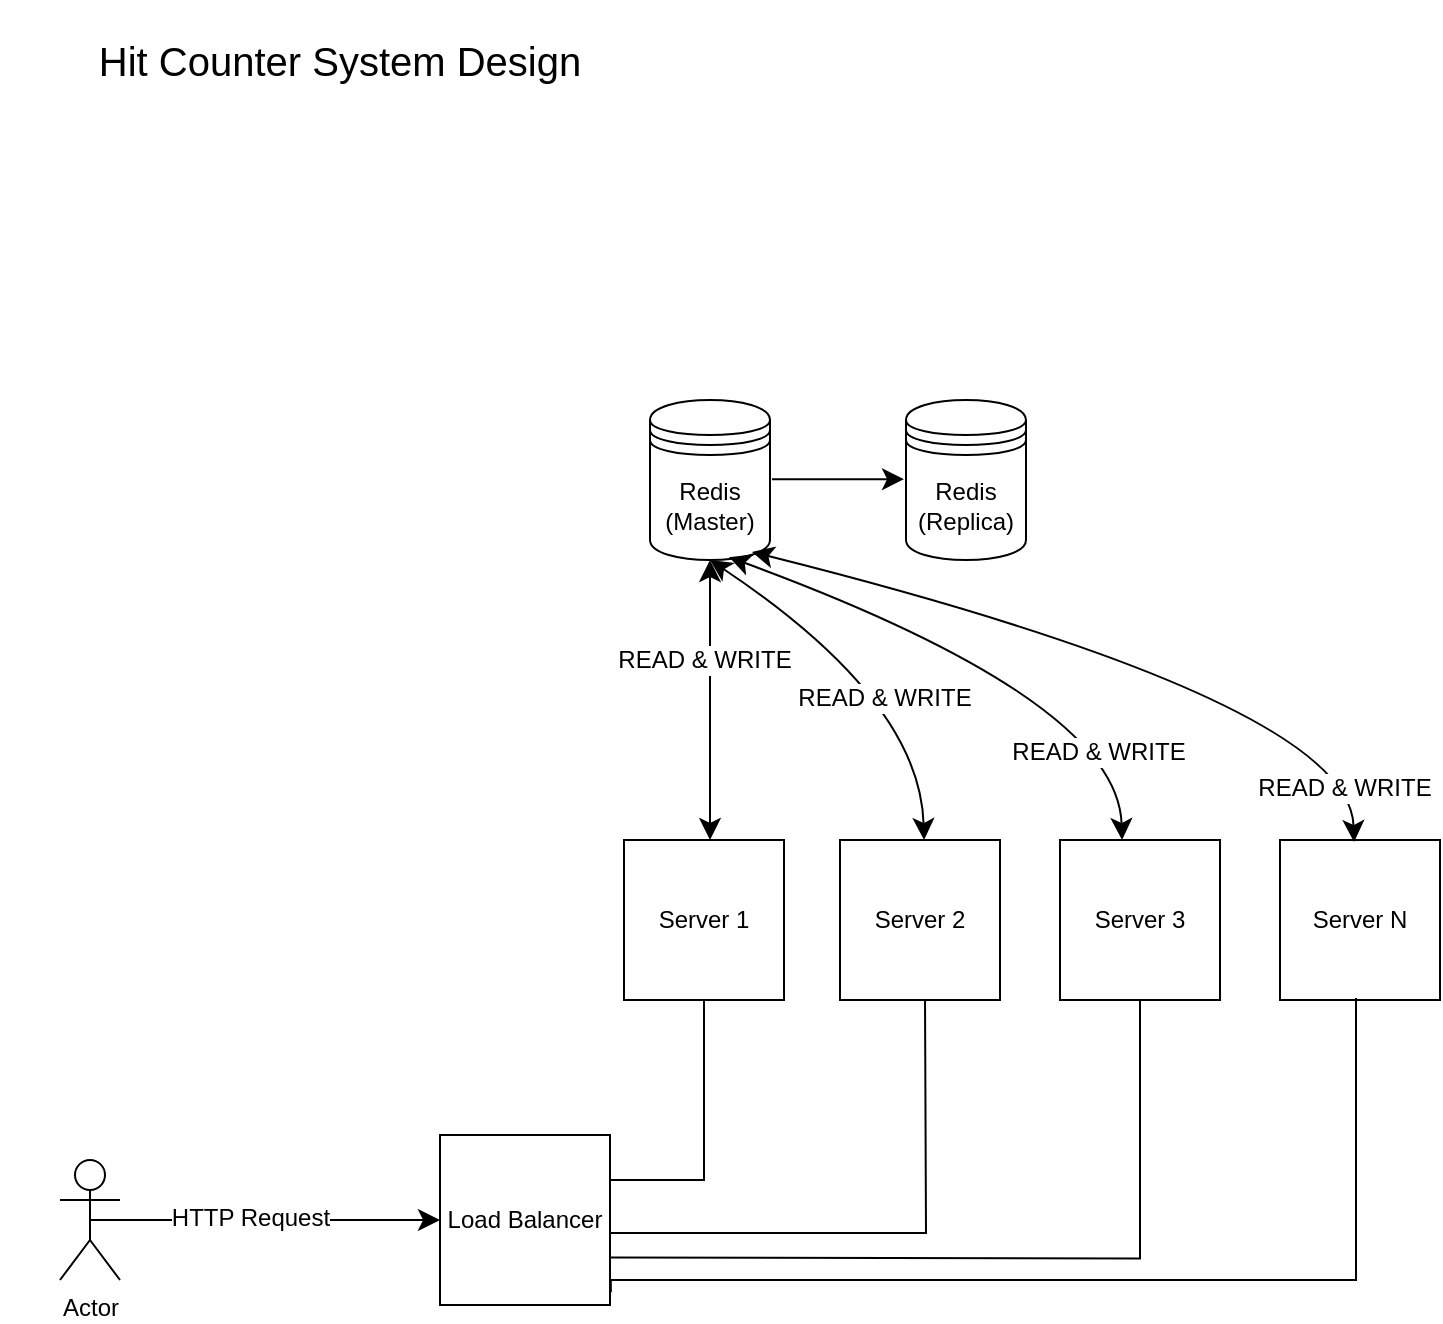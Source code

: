 <mxfile version="27.1.4">
  <diagram name="Page-1" id="08wepi-wA74p1uIK3FPn">
    <mxGraphModel dx="345" dy="1862" grid="1" gridSize="10" guides="1" tooltips="1" connect="1" arrows="1" fold="1" page="1" pageScale="1" pageWidth="850" pageHeight="1100" math="0" shadow="0">
      <root>
        <mxCell id="0" />
        <mxCell id="1" parent="0" />
        <mxCell id="jt69xl9BNBJo0rxIEq9m-1" value="Actor" style="shape=umlActor;verticalLabelPosition=bottom;verticalAlign=top;html=1;outlineConnect=0;" parent="1" vertex="1">
          <mxGeometry x="30" y="210" width="30" height="60" as="geometry" />
        </mxCell>
        <mxCell id="jt69xl9BNBJo0rxIEq9m-2" value="Load Balancer" style="whiteSpace=wrap;html=1;aspect=fixed;" parent="1" vertex="1">
          <mxGeometry x="220" y="197.5" width="85" height="85" as="geometry" />
        </mxCell>
        <mxCell id="jt69xl9BNBJo0rxIEq9m-3" value="" style="endArrow=classic;html=1;rounded=0;fontSize=12;startSize=8;endSize=8;curved=1;exitX=0.5;exitY=0.5;exitDx=0;exitDy=0;exitPerimeter=0;" parent="1" source="jt69xl9BNBJo0rxIEq9m-1" target="jt69xl9BNBJo0rxIEq9m-2" edge="1">
          <mxGeometry width="50" height="50" relative="1" as="geometry">
            <mxPoint x="220" y="500" as="sourcePoint" />
            <mxPoint x="270" y="450" as="targetPoint" />
          </mxGeometry>
        </mxCell>
        <mxCell id="jt69xl9BNBJo0rxIEq9m-4" value="HTTP Request" style="edgeLabel;html=1;align=center;verticalAlign=middle;resizable=0;points=[];fontSize=12;" parent="jt69xl9BNBJo0rxIEq9m-3" vertex="1" connectable="0">
          <mxGeometry x="-0.088" y="1" relative="1" as="geometry">
            <mxPoint as="offset" />
          </mxGeometry>
        </mxCell>
        <mxCell id="jt69xl9BNBJo0rxIEq9m-5" value="Server 1" style="whiteSpace=wrap;html=1;aspect=fixed;" parent="1" vertex="1">
          <mxGeometry x="312" y="50" width="80" height="80" as="geometry" />
        </mxCell>
        <mxCell id="jt69xl9BNBJo0rxIEq9m-6" value="Server 2" style="whiteSpace=wrap;html=1;aspect=fixed;" parent="1" vertex="1">
          <mxGeometry x="420" y="50" width="80" height="80" as="geometry" />
        </mxCell>
        <mxCell id="jt69xl9BNBJo0rxIEq9m-7" value="Server 3" style="whiteSpace=wrap;html=1;aspect=fixed;" parent="1" vertex="1">
          <mxGeometry x="530" y="50" width="80" height="80" as="geometry" />
        </mxCell>
        <mxCell id="jt69xl9BNBJo0rxIEq9m-8" value="" style="endArrow=none;html=1;rounded=0;fontSize=12;startSize=8;endSize=8;entryX=0.5;entryY=1;entryDx=0;entryDy=0;edgeStyle=orthogonalEdgeStyle;exitX=1;exitY=0.5;exitDx=0;exitDy=0;" parent="1" source="jt69xl9BNBJo0rxIEq9m-2" target="jt69xl9BNBJo0rxIEq9m-5" edge="1">
          <mxGeometry width="50" height="50" relative="1" as="geometry">
            <mxPoint x="350" y="240" as="sourcePoint" />
            <mxPoint x="400" y="170" as="targetPoint" />
            <Array as="points">
              <mxPoint x="305" y="220" />
              <mxPoint x="352" y="220" />
            </Array>
          </mxGeometry>
        </mxCell>
        <mxCell id="jt69xl9BNBJo0rxIEq9m-9" value="" style="endArrow=none;html=1;rounded=0;fontSize=12;startSize=8;endSize=8;entryX=0.5;entryY=1;entryDx=0;entryDy=0;edgeStyle=orthogonalEdgeStyle;exitX=1;exitY=0.25;exitDx=0;exitDy=0;" parent="1" target="jt69xl9BNBJo0rxIEq9m-7" edge="1">
          <mxGeometry width="50" height="50" relative="1" as="geometry">
            <mxPoint x="305" y="258.75" as="sourcePoint" />
            <mxPoint x="626" y="170" as="targetPoint" />
          </mxGeometry>
        </mxCell>
        <mxCell id="jt69xl9BNBJo0rxIEq9m-10" value="Server N" style="whiteSpace=wrap;html=1;aspect=fixed;" parent="1" vertex="1">
          <mxGeometry x="640" y="50" width="80" height="80" as="geometry" />
        </mxCell>
        <mxCell id="jt69xl9BNBJo0rxIEq9m-11" value="" style="endArrow=none;html=1;rounded=0;fontSize=12;startSize=8;endSize=8;entryX=0.5;entryY=1;entryDx=0;entryDy=0;edgeStyle=orthogonalEdgeStyle;exitX=1.005;exitY=0.925;exitDx=0;exitDy=0;exitPerimeter=0;" parent="1" source="jt69xl9BNBJo0rxIEq9m-2" edge="1">
          <mxGeometry width="50" height="50" relative="1" as="geometry">
            <mxPoint x="241.5" y="269.995" as="sourcePoint" />
            <mxPoint x="677.5" y="128.97" as="targetPoint" />
            <Array as="points">
              <mxPoint x="305" y="270" />
              <mxPoint x="678" y="270" />
              <mxPoint x="678" y="129" />
            </Array>
          </mxGeometry>
        </mxCell>
        <mxCell id="jt69xl9BNBJo0rxIEq9m-12" value="" style="endArrow=none;html=1;rounded=0;fontSize=12;startSize=8;endSize=8;entryX=0.5;entryY=1;entryDx=0;entryDy=0;exitX=0.997;exitY=0.576;exitDx=0;exitDy=0;exitPerimeter=0;edgeStyle=orthogonalEdgeStyle;" parent="1" source="jt69xl9BNBJo0rxIEq9m-2" edge="1">
          <mxGeometry width="50" height="50" relative="1" as="geometry">
            <mxPoint x="300.005" y="245.78" as="sourcePoint" />
            <mxPoint x="462.51" y="130" as="targetPoint" />
          </mxGeometry>
        </mxCell>
        <mxCell id="jt69xl9BNBJo0rxIEq9m-13" value="Redis (Master)" style="shape=datastore;whiteSpace=wrap;html=1;" parent="1" vertex="1">
          <mxGeometry x="325" y="-170" width="60" height="80" as="geometry" />
        </mxCell>
        <mxCell id="jt69xl9BNBJo0rxIEq9m-14" value="Redis&lt;div&gt;(Replica)&lt;/div&gt;" style="shape=datastore;whiteSpace=wrap;html=1;" parent="1" vertex="1">
          <mxGeometry x="453" y="-170" width="60" height="80" as="geometry" />
        </mxCell>
        <mxCell id="jt69xl9BNBJo0rxIEq9m-15" value="" style="endArrow=classic;html=1;rounded=0;fontSize=12;startSize=8;endSize=8;curved=1;" parent="1" edge="1">
          <mxGeometry width="50" height="50" relative="1" as="geometry">
            <mxPoint x="386" y="-130.42" as="sourcePoint" />
            <mxPoint x="452" y="-130.42" as="targetPoint" />
            <Array as="points">
              <mxPoint x="421" y="-130.42" />
            </Array>
          </mxGeometry>
        </mxCell>
        <mxCell id="jt69xl9BNBJo0rxIEq9m-16" value="" style="endArrow=classic;startArrow=classic;html=1;rounded=0;fontSize=12;startSize=8;endSize=8;curved=1;" parent="1" edge="1">
          <mxGeometry width="50" height="50" relative="1" as="geometry">
            <mxPoint x="355" y="50" as="sourcePoint" />
            <mxPoint x="355" y="-90" as="targetPoint" />
          </mxGeometry>
        </mxCell>
        <mxCell id="jt69xl9BNBJo0rxIEq9m-17" value="READ &amp;amp; WRITE" style="edgeLabel;html=1;align=center;verticalAlign=middle;resizable=0;points=[];fontSize=12;" parent="jt69xl9BNBJo0rxIEq9m-16" vertex="1" connectable="0">
          <mxGeometry x="0.029" relative="1" as="geometry">
            <mxPoint x="-3" y="-18" as="offset" />
          </mxGeometry>
        </mxCell>
        <mxCell id="jt69xl9BNBJo0rxIEq9m-18" value="" style="endArrow=classic;startArrow=classic;html=1;rounded=0;fontSize=12;startSize=8;endSize=8;curved=1;exitX=0.338;exitY=-0.049;exitDx=0;exitDy=0;exitPerimeter=0;entryX=0.5;entryY=1;entryDx=0;entryDy=0;" parent="1" target="jt69xl9BNBJo0rxIEq9m-13" edge="1">
          <mxGeometry width="50" height="50" relative="1" as="geometry">
            <mxPoint x="462.04" y="50.0" as="sourcePoint" />
            <mxPoint x="360" y="-80" as="targetPoint" />
            <Array as="points">
              <mxPoint x="460" y="-20" />
            </Array>
          </mxGeometry>
        </mxCell>
        <mxCell id="jt69xl9BNBJo0rxIEq9m-19" value="READ &amp;amp; WRITE" style="edgeLabel;html=1;align=center;verticalAlign=middle;resizable=0;points=[];fontSize=12;" parent="jt69xl9BNBJo0rxIEq9m-18" vertex="1" connectable="0">
          <mxGeometry x="0.04" y="7" relative="1" as="geometry">
            <mxPoint x="12" y="11" as="offset" />
          </mxGeometry>
        </mxCell>
        <mxCell id="jt69xl9BNBJo0rxIEq9m-20" value="" style="endArrow=classic;startArrow=classic;html=1;rounded=0;fontSize=12;startSize=8;endSize=8;curved=1;exitX=0.338;exitY=-0.049;exitDx=0;exitDy=0;exitPerimeter=0;entryX=0.658;entryY=0.982;entryDx=0;entryDy=0;entryPerimeter=0;" parent="1" target="jt69xl9BNBJo0rxIEq9m-13" edge="1">
          <mxGeometry width="50" height="50" relative="1" as="geometry">
            <mxPoint x="561.04" y="50.0" as="sourcePoint" />
            <mxPoint x="460" y="-87" as="targetPoint" />
            <Array as="points">
              <mxPoint x="559" y="-20" />
            </Array>
          </mxGeometry>
        </mxCell>
        <mxCell id="jt69xl9BNBJo0rxIEq9m-21" value="READ &amp;amp; WRITE" style="edgeLabel;html=1;align=center;verticalAlign=middle;resizable=0;points=[];fontSize=12;" parent="jt69xl9BNBJo0rxIEq9m-20" vertex="1" connectable="0">
          <mxGeometry x="-0.046" y="9" relative="1" as="geometry">
            <mxPoint x="51" y="39" as="offset" />
          </mxGeometry>
        </mxCell>
        <mxCell id="jt69xl9BNBJo0rxIEq9m-22" value="" style="endArrow=classic;startArrow=classic;html=1;rounded=0;fontSize=12;startSize=8;endSize=8;curved=1;exitX=0.338;exitY=-0.049;exitDx=0;exitDy=0;exitPerimeter=0;entryX=0.85;entryY=0.95;entryDx=0;entryDy=0;entryPerimeter=0;" parent="1" target="jt69xl9BNBJo0rxIEq9m-13" edge="1">
          <mxGeometry width="50" height="50" relative="1" as="geometry">
            <mxPoint x="677.04" y="51.0" as="sourcePoint" />
            <mxPoint x="480" y="-90" as="targetPoint" />
            <Array as="points">
              <mxPoint x="675" y="-19" />
            </Array>
          </mxGeometry>
        </mxCell>
        <mxCell id="jt69xl9BNBJo0rxIEq9m-23" value="READ &amp;amp; WRITE" style="edgeLabel;html=1;align=center;verticalAlign=middle;resizable=0;points=[];fontSize=12;" parent="jt69xl9BNBJo0rxIEq9m-22" vertex="1" connectable="0">
          <mxGeometry x="-0.758" y="23" relative="1" as="geometry">
            <mxPoint x="19" y="18" as="offset" />
          </mxGeometry>
        </mxCell>
        <mxCell id="jt69xl9BNBJo0rxIEq9m-25" value="&lt;font style=&quot;font-size: 20px;&quot;&gt;Hit Counter System Design&lt;/font&gt;" style="text;html=1;align=center;verticalAlign=middle;whiteSpace=wrap;rounded=0;" parent="1" vertex="1">
          <mxGeometry y="-370" width="340" height="60" as="geometry" />
        </mxCell>
      </root>
    </mxGraphModel>
  </diagram>
</mxfile>
